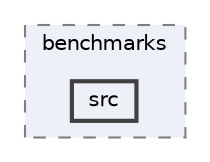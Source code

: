 digraph "/home/ale/sparse-matrix/json/tests/benchmarks/src"
{
 // LATEX_PDF_SIZE
  bgcolor="transparent";
  edge [fontname=Helvetica,fontsize=10,labelfontname=Helvetica,labelfontsize=10];
  node [fontname=Helvetica,fontsize=10,shape=box,height=0.2,width=0.4];
  compound=true
  subgraph clusterdir_2b68137acdb45f9be6e4ce8b5605b69a {
    graph [ bgcolor="#edf0f7", pencolor="grey50", label="benchmarks", fontname=Helvetica,fontsize=10 style="filled,dashed", URL="dir_2b68137acdb45f9be6e4ce8b5605b69a.html",tooltip=""]
  dir_637772504990726bfe3b13442df31c09 [label="src", fillcolor="#edf0f7", color="grey25", style="filled,bold", URL="dir_637772504990726bfe3b13442df31c09.html",tooltip=""];
  }
}
